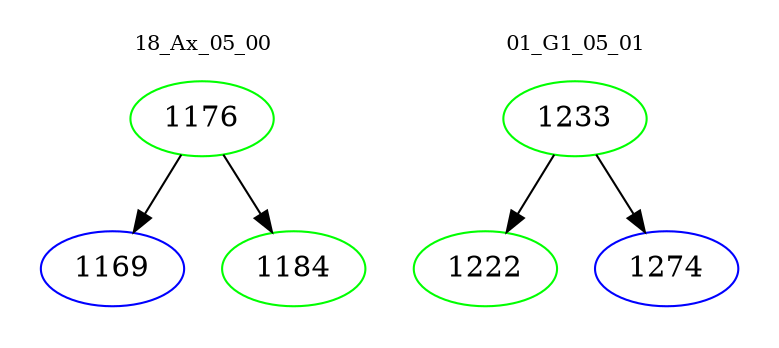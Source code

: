 digraph{
subgraph cluster_0 {
color = white
label = "18_Ax_05_00";
fontsize=10;
T0_1176 [label="1176", color="green"]
T0_1176 -> T0_1169 [color="black"]
T0_1169 [label="1169", color="blue"]
T0_1176 -> T0_1184 [color="black"]
T0_1184 [label="1184", color="green"]
}
subgraph cluster_1 {
color = white
label = "01_G1_05_01";
fontsize=10;
T1_1233 [label="1233", color="green"]
T1_1233 -> T1_1222 [color="black"]
T1_1222 [label="1222", color="green"]
T1_1233 -> T1_1274 [color="black"]
T1_1274 [label="1274", color="blue"]
}
}
